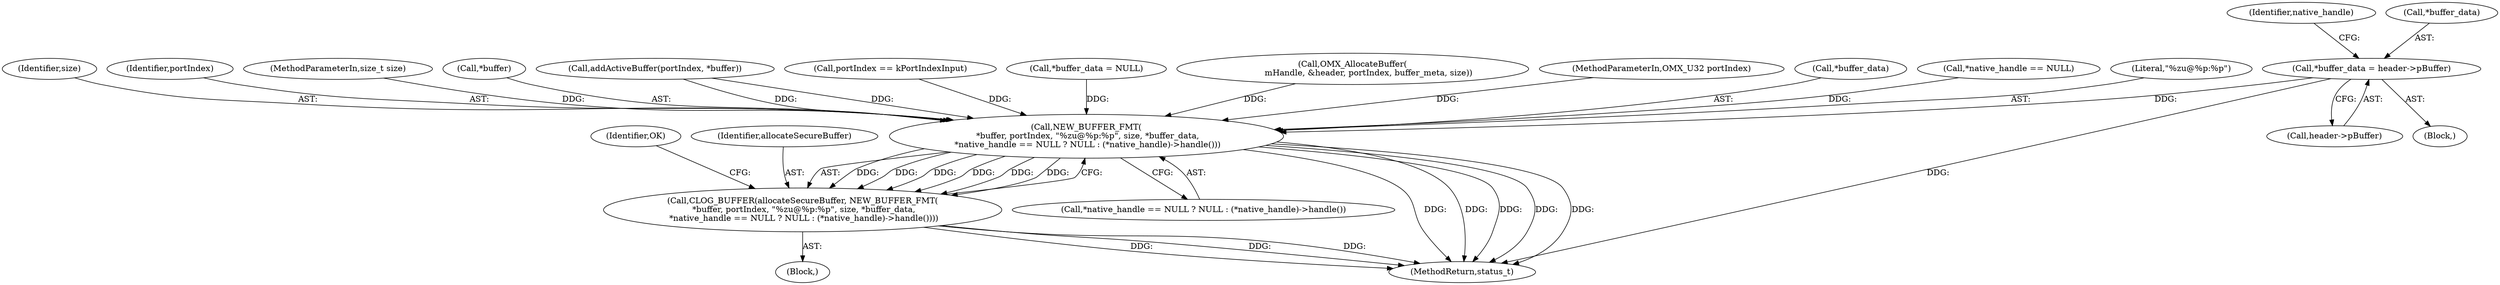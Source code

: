 digraph "0_Android_1d4feebdb85db46e138530f360d9ff2490e14353@pointer" {
"1000213" [label="(Call,*buffer_data = header->pBuffer)"];
"1000241" [label="(Call,NEW_BUFFER_FMT(\n *buffer, portIndex, \"%zu@%p:%p\", size, *buffer_data,\n *native_handle == NULL ? NULL : (*native_handle)->handle()))"];
"1000239" [label="(Call,CLOG_BUFFER(allocateSecureBuffer, NEW_BUFFER_FMT(\n *buffer, portIndex, \"%zu@%p:%p\", size, *buffer_data,\n *native_handle == NULL ? NULL : (*native_handle)->handle())))"];
"1000246" [label="(Identifier,size)"];
"1000244" [label="(Identifier,portIndex)"];
"1000249" [label="(Call,*native_handle == NULL ? NULL : (*native_handle)->handle())"];
"1000103" [label="(MethodParameterIn,size_t size)"];
"1000242" [label="(Call,*buffer)"];
"1000258" [label="(MethodReturn,status_t)"];
"1000223" [label="(Call,addActiveBuffer(portIndex, *buffer))"];
"1000216" [label="(Call,header->pBuffer)"];
"1000233" [label="(Call,portIndex == kPortIndexInput)"];
"1000239" [label="(Call,CLOG_BUFFER(allocateSecureBuffer, NEW_BUFFER_FMT(\n *buffer, portIndex, \"%zu@%p:%p\", size, *buffer_data,\n *native_handle == NULL ? NULL : (*native_handle)->handle())))"];
"1000257" [label="(Identifier,OK)"];
"1000240" [label="(Identifier,allocateSecureBuffer)"];
"1000107" [label="(Block,)"];
"1000221" [label="(Identifier,native_handle)"];
"1000197" [label="(Call,*buffer_data = NULL)"];
"1000149" [label="(Call,OMX_AllocateBuffer(\n            mHandle, &header, portIndex, buffer_meta, size))"];
"1000102" [label="(MethodParameterIn,OMX_U32 portIndex)"];
"1000241" [label="(Call,NEW_BUFFER_FMT(\n *buffer, portIndex, \"%zu@%p:%p\", size, *buffer_data,\n *native_handle == NULL ? NULL : (*native_handle)->handle()))"];
"1000212" [label="(Block,)"];
"1000214" [label="(Call,*buffer_data)"];
"1000247" [label="(Call,*buffer_data)"];
"1000250" [label="(Call,*native_handle == NULL)"];
"1000245" [label="(Literal,\"%zu@%p:%p\")"];
"1000213" [label="(Call,*buffer_data = header->pBuffer)"];
"1000213" -> "1000212"  [label="AST: "];
"1000213" -> "1000216"  [label="CFG: "];
"1000214" -> "1000213"  [label="AST: "];
"1000216" -> "1000213"  [label="AST: "];
"1000221" -> "1000213"  [label="CFG: "];
"1000213" -> "1000258"  [label="DDG: "];
"1000213" -> "1000241"  [label="DDG: "];
"1000241" -> "1000239"  [label="AST: "];
"1000241" -> "1000249"  [label="CFG: "];
"1000242" -> "1000241"  [label="AST: "];
"1000244" -> "1000241"  [label="AST: "];
"1000245" -> "1000241"  [label="AST: "];
"1000246" -> "1000241"  [label="AST: "];
"1000247" -> "1000241"  [label="AST: "];
"1000249" -> "1000241"  [label="AST: "];
"1000239" -> "1000241"  [label="CFG: "];
"1000241" -> "1000258"  [label="DDG: "];
"1000241" -> "1000258"  [label="DDG: "];
"1000241" -> "1000258"  [label="DDG: "];
"1000241" -> "1000258"  [label="DDG: "];
"1000241" -> "1000258"  [label="DDG: "];
"1000241" -> "1000239"  [label="DDG: "];
"1000241" -> "1000239"  [label="DDG: "];
"1000241" -> "1000239"  [label="DDG: "];
"1000241" -> "1000239"  [label="DDG: "];
"1000241" -> "1000239"  [label="DDG: "];
"1000241" -> "1000239"  [label="DDG: "];
"1000223" -> "1000241"  [label="DDG: "];
"1000223" -> "1000241"  [label="DDG: "];
"1000233" -> "1000241"  [label="DDG: "];
"1000102" -> "1000241"  [label="DDG: "];
"1000149" -> "1000241"  [label="DDG: "];
"1000103" -> "1000241"  [label="DDG: "];
"1000197" -> "1000241"  [label="DDG: "];
"1000250" -> "1000241"  [label="DDG: "];
"1000239" -> "1000107"  [label="AST: "];
"1000240" -> "1000239"  [label="AST: "];
"1000257" -> "1000239"  [label="CFG: "];
"1000239" -> "1000258"  [label="DDG: "];
"1000239" -> "1000258"  [label="DDG: "];
"1000239" -> "1000258"  [label="DDG: "];
}
